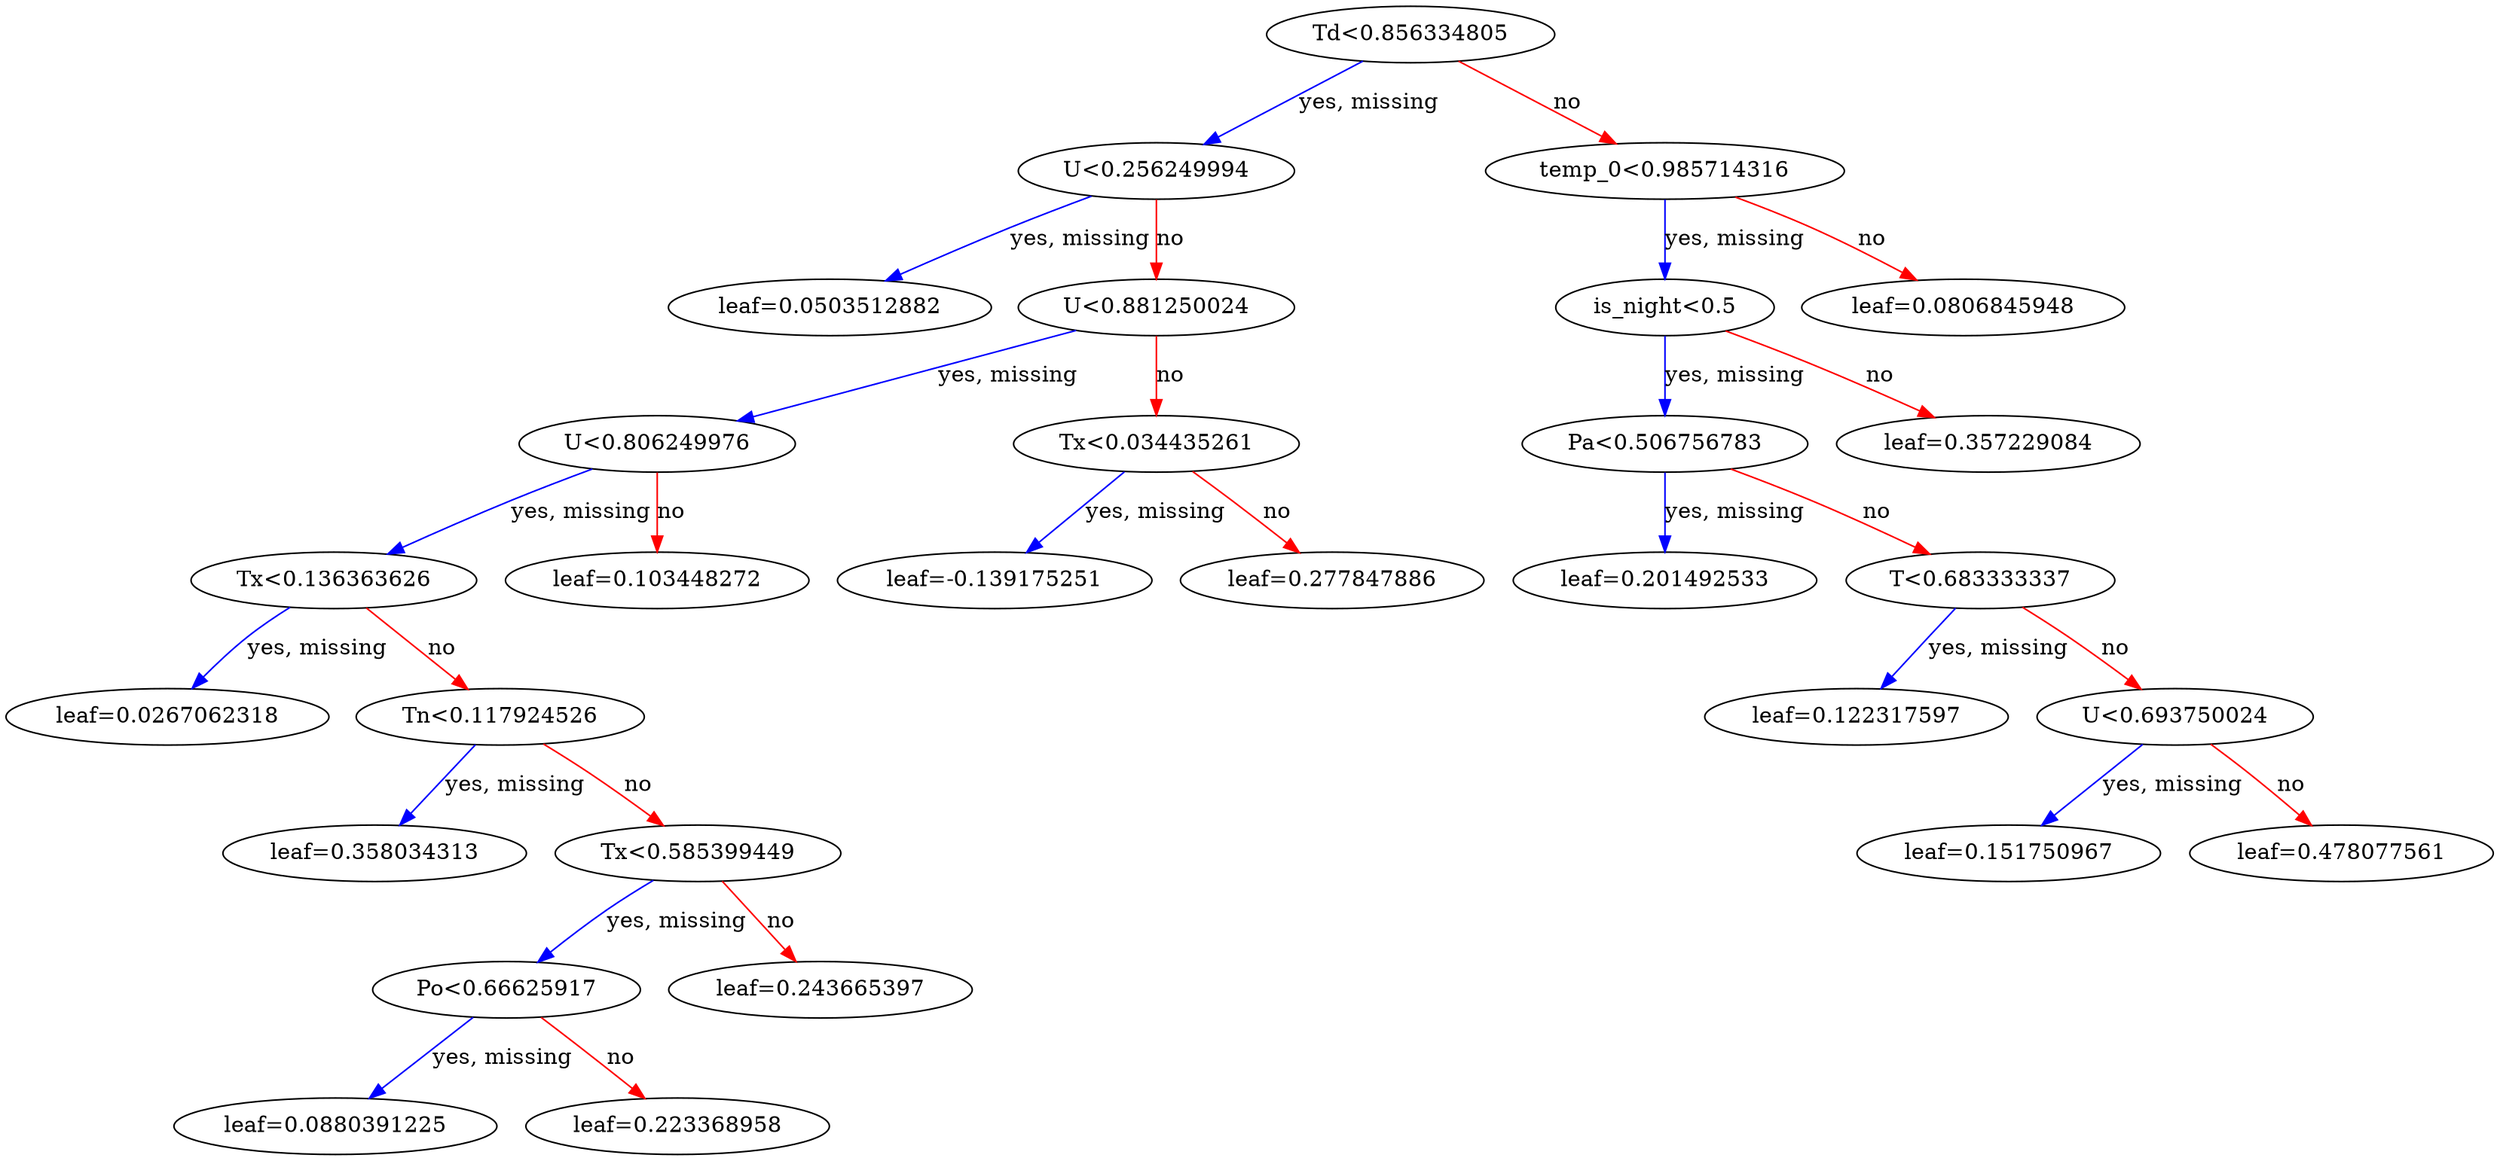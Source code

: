 digraph {
    graph [ rankdir=TB ]

    0 [ label="Td<0.856334805" ]
    0 -> 1 [label="yes, missing" color="#0000FF"]
    0 -> 2 [label="no" color="#FF0000"]

    1 [ label="U<0.256249994" ]
    1 -> 3 [label="yes, missing" color="#0000FF"]
    1 -> 4 [label="no" color="#FF0000"]

    3 [ label="leaf=0.0503512882" ]

    4 [ label="U<0.881250024" ]
    4 -> 9 [label="yes, missing" color="#0000FF"]
    4 -> 10 [label="no" color="#FF0000"]

    9 [ label="U<0.806249976" ]
    9 -> 19 [label="yes, missing" color="#0000FF"]
    9 -> 20 [label="no" color="#FF0000"]

    19 [ label="Tx<0.136363626" ]
    19 -> 35 [label="yes, missing" color="#0000FF"]
    19 -> 36 [label="no" color="#FF0000"]

    35 [ label="leaf=0.0267062318" ]

    36 [ label="Tn<0.117924526" ]
    36 -> 57 [label="yes, missing" color="#0000FF"]
    36 -> 58 [label="no" color="#FF0000"]

    57 [ label="leaf=0.358034313" ]

    58 [ label="Tx<0.585399449" ]
    58 -> 93 [label="yes, missing" color="#0000FF"]
    58 -> 94 [label="no" color="#FF0000"]

    93 [ label="Po<0.66625917" ]
    93 -> 139 [label="yes, missing" color="#0000FF"]
    93 -> 140 [label="no" color="#FF0000"]

    139 [ label="leaf=0.0880391225" ]

    140 [ label="leaf=0.223368958" ]

    94 [ label="leaf=0.243665397" ]

    20 [ label="leaf=0.103448272" ]

    10 [ label="Tx<0.034435261" ]
    10 -> 21 [label="yes, missing" color="#0000FF"]
    10 -> 22 [label="no" color="#FF0000"]

    21 [ label="leaf=-0.139175251" ]

    22 [ label="leaf=0.277847886" ]

    2 [ label="temp_0<0.985714316" ]
    2 -> 5 [label="yes, missing" color="#0000FF"]
    2 -> 6 [label="no" color="#FF0000"]

    5 [ label="is_night<0.5" ]
    5 -> 11 [label="yes, missing" color="#0000FF"]
    5 -> 12 [label="no" color="#FF0000"]

    11 [ label="Pa<0.506756783" ]
    11 -> 23 [label="yes, missing" color="#0000FF"]
    11 -> 24 [label="no" color="#FF0000"]

    23 [ label="leaf=0.201492533" ]

    24 [ label="T<0.683333337" ]
    24 -> 43 [label="yes, missing" color="#0000FF"]
    24 -> 44 [label="no" color="#FF0000"]

    43 [ label="leaf=0.122317597" ]

    44 [ label="U<0.693750024" ]
    44 -> 73 [label="yes, missing" color="#0000FF"]
    44 -> 74 [label="no" color="#FF0000"]

    73 [ label="leaf=0.151750967" ]

    74 [ label="leaf=0.478077561" ]

    12 [ label="leaf=0.357229084" ]

    6 [ label="leaf=0.0806845948" ]
}
